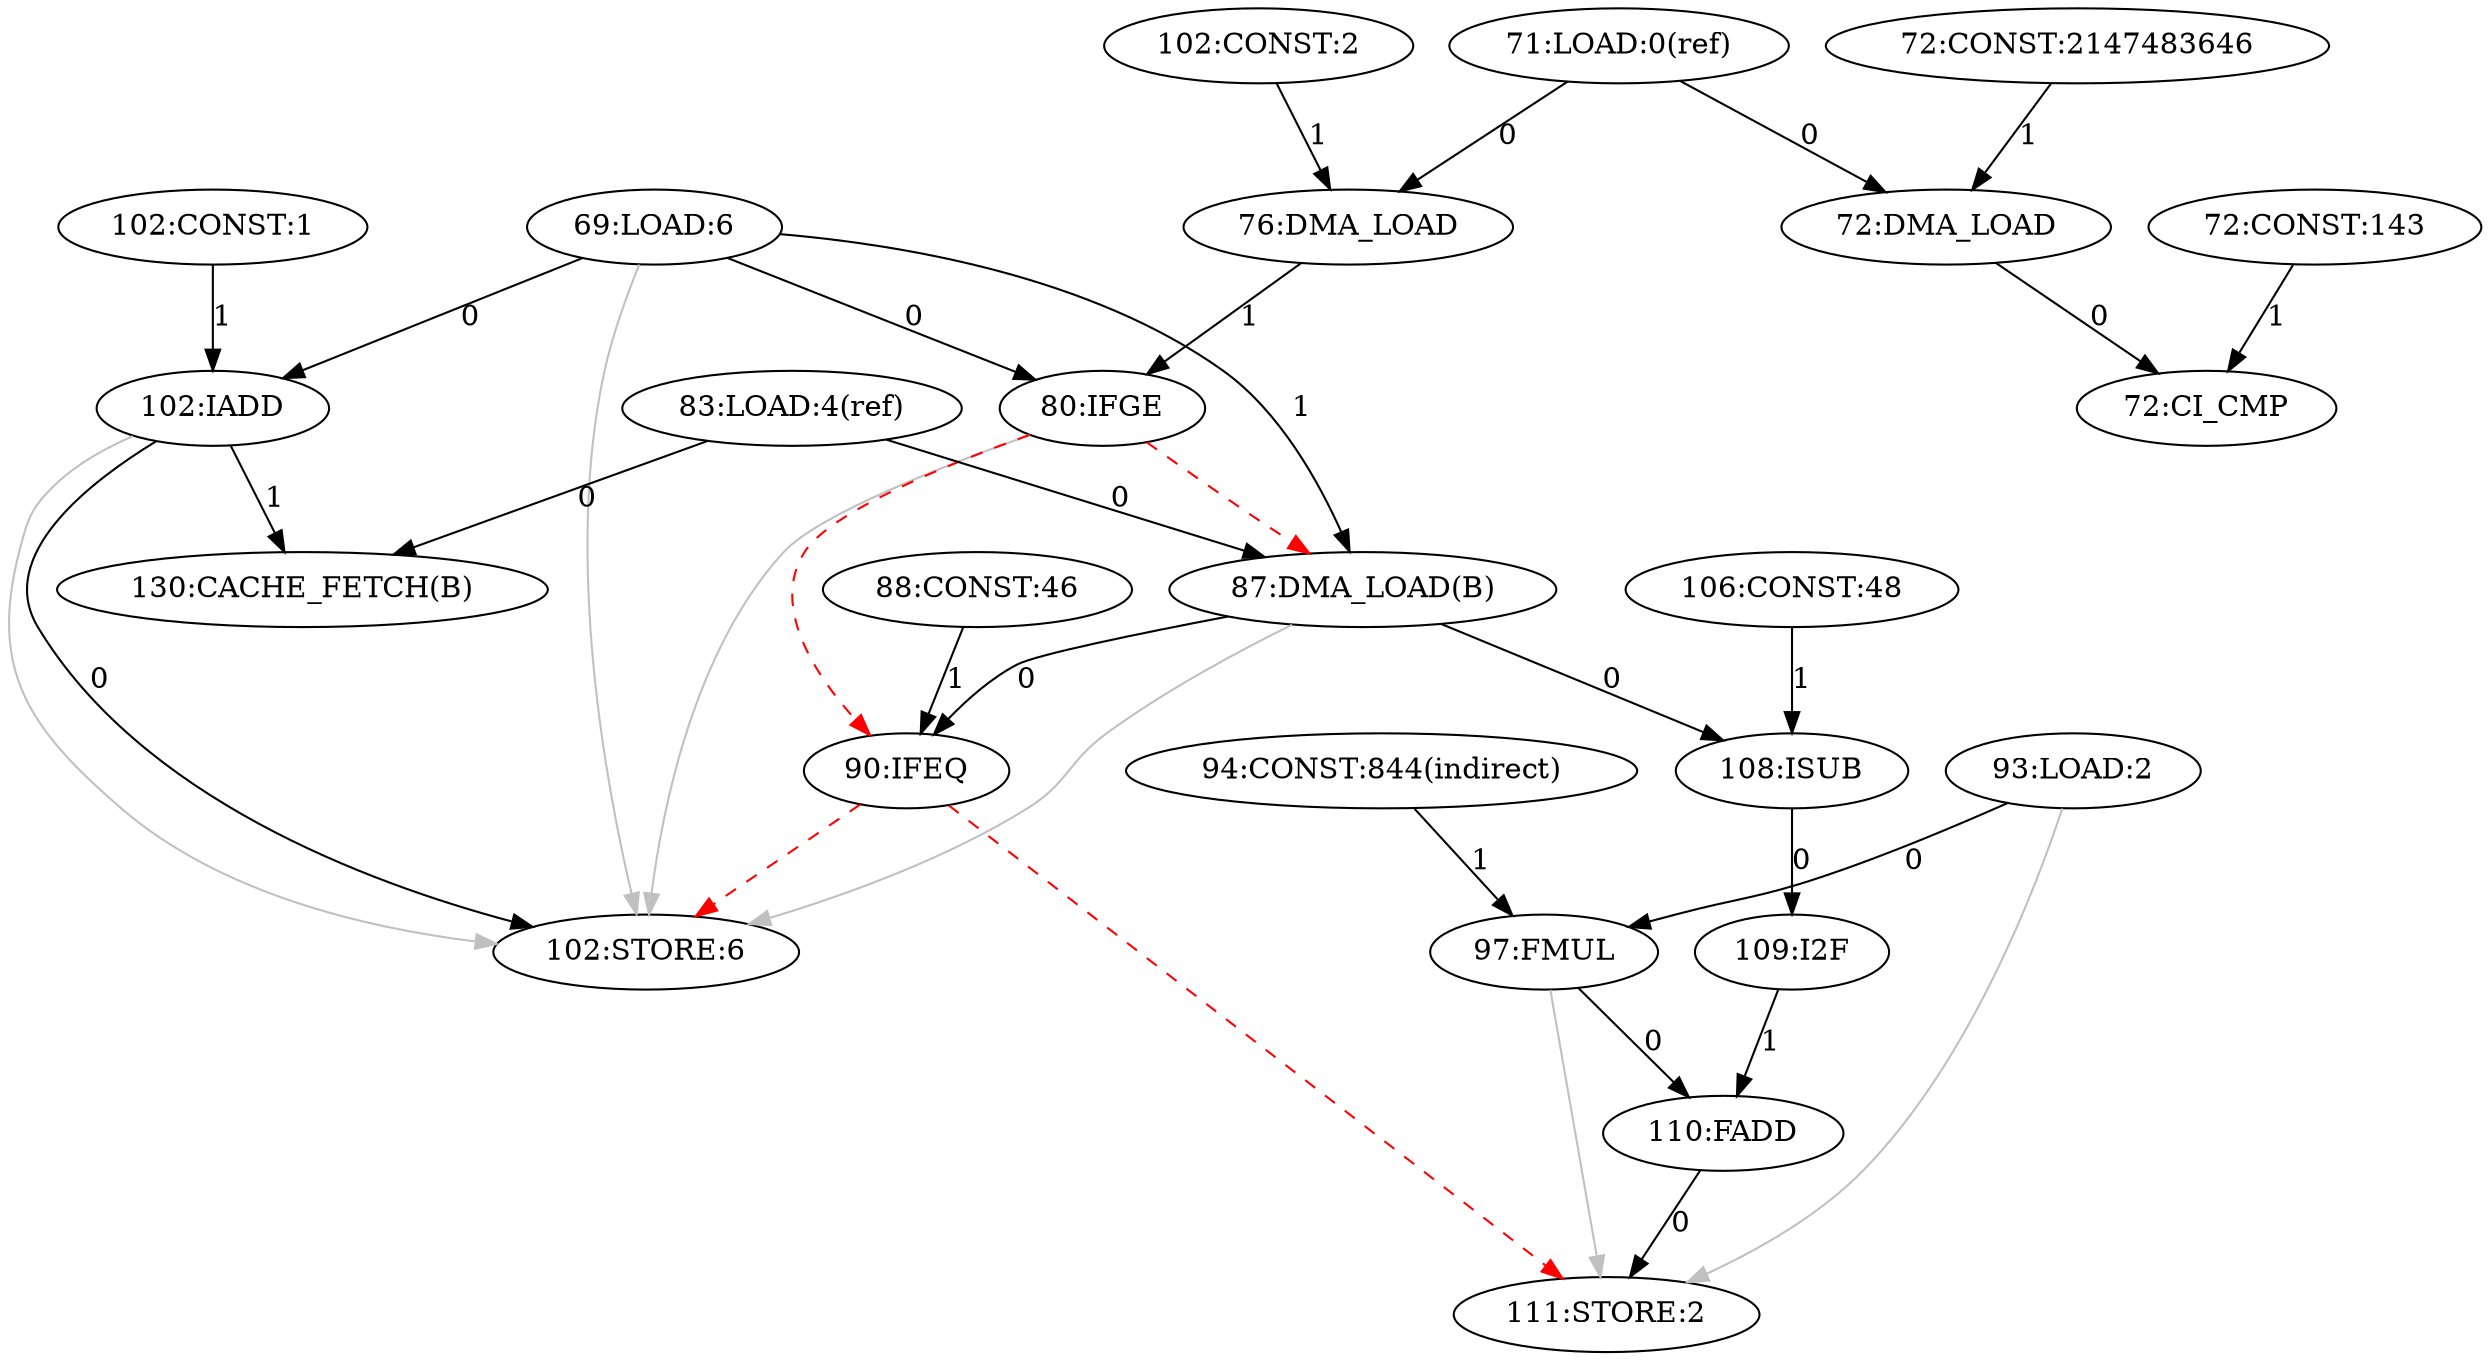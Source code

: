 digraph depgraph {
"102:IADD" -> "102:STORE:6"[label=0];
"69:LOAD:6" -> "102:STORE:6"[color=gray];
"80:IFGE" -> "102:STORE:6"[color=gray];
"87:DMA_LOAD(B)" -> "102:STORE:6"[color=gray];
"90:IFEQ" -> "102:STORE:6"[color=red,style=dashed];
"102:IADD" -> "102:STORE:6"[color=gray];
"69:LOAD:6" -> "80:IFGE"[label=0];
"76:DMA_LOAD" -> "80:IFGE"[label=1];
"83:LOAD:4(ref)" -> "87:DMA_LOAD(B)"[label=0];
"69:LOAD:6" -> "87:DMA_LOAD(B)"[label=1];
"80:IFGE" -> "87:DMA_LOAD(B)"[color=red,style=dashed];
"69:LOAD:6" -> "102:IADD"[label=0];
"102:CONST:1" -> "102:IADD"[label=1];
"71:LOAD:0(ref)" -> "72:DMA_LOAD"[label=0];
"72:CONST:2147483646" -> "72:DMA_LOAD"[label=1];
"71:LOAD:0(ref)" -> "76:DMA_LOAD"[label=0];
"102:CONST:2" -> "76:DMA_LOAD"[label=1];
"72:DMA_LOAD" -> "72:CI_CMP"[label=0];
"72:CONST:143" -> "72:CI_CMP"[label=1];
"87:DMA_LOAD(B)" -> "90:IFEQ"[label=0];
"88:CONST:46" -> "90:IFEQ"[label=1];
"80:IFGE" -> "90:IFEQ"[color=red,style=dashed];
"83:LOAD:4(ref)" -> "130:CACHE_FETCH(B)"[label=0];
"102:IADD" -> "130:CACHE_FETCH(B)"[label=1];
"87:DMA_LOAD(B)" -> "108:ISUB"[label=0];
"106:CONST:48" -> "108:ISUB"[label=1];
"110:FADD" -> "111:STORE:2"[label=0];
"90:IFEQ" -> "111:STORE:2"[color=red,style=dashed];
"93:LOAD:2" -> "111:STORE:2"[color=gray];
"97:FMUL" -> "111:STORE:2"[color=gray];
"93:LOAD:2" -> "97:FMUL"[label=0];
"94:CONST:844(indirect)" -> "97:FMUL"[label=1];
"97:FMUL" -> "110:FADD"[label=0];
"109:I2F" -> "110:FADD"[label=1];
"108:ISUB" -> "109:I2F"[label=0];
}
